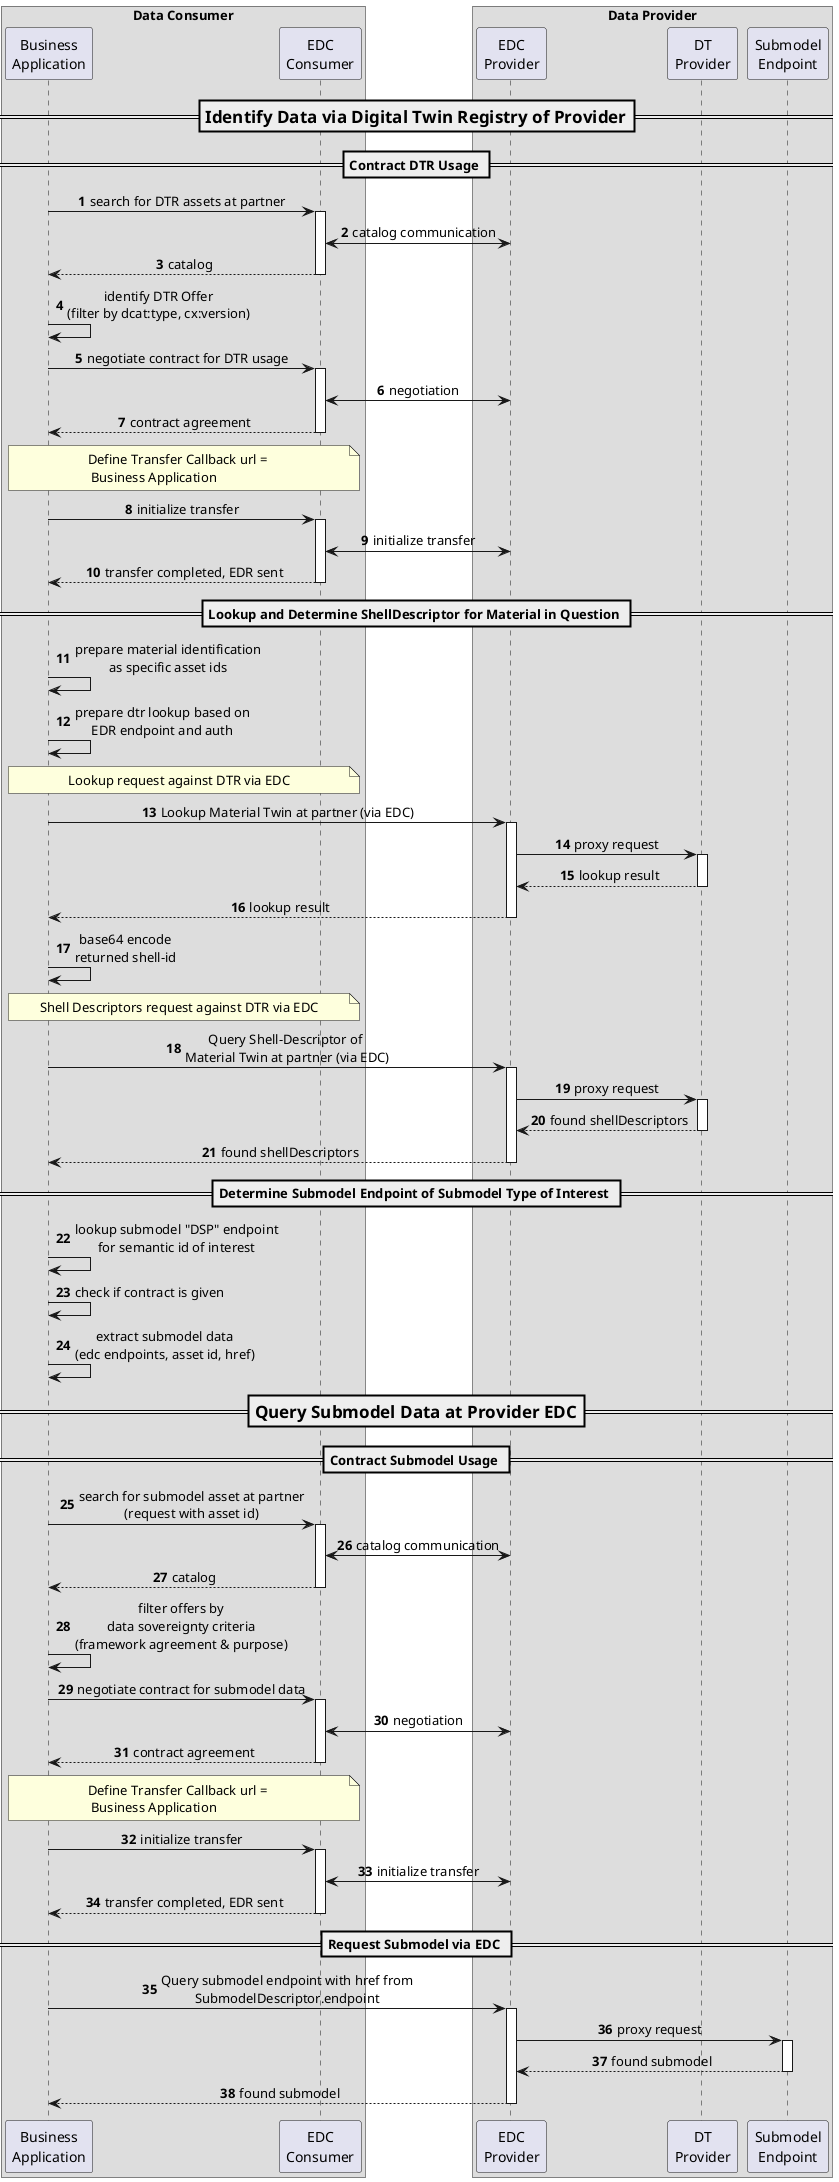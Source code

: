 @startuml
autonumber
skinparam sequenceMessageAlign center

box "Data Consumer"
participant "Business\nApplication" as app_cons
participant "EDC\nConsumer" as edc_cons
end box

box "Data Provider"
participant "EDC\nProvider" as edc_prov
participant "DT\nProvider" as dtr_prov
participant "Submodel\nEndpoint" as se_prov
end box

=== Identify Data via Digital Twin Registry of Provider ==
== Contract DTR Usage ==
app_cons -> edc_cons: search for DTR assets at partner
activate edc_cons
edc_cons <-> edc_prov: catalog communication
edc_cons --> app_cons: catalog
deactivate edc_cons

app_cons -> app_cons: identify DTR Offer\n(filter by dcat:type, cx:version)

app_cons -> edc_cons: negotiate contract for DTR usage
activate edc_cons
edc_cons <-> edc_prov: negotiation
edc_cons --> app_cons: contract agreement
deactivate edc_cons

note over app_cons, edc_cons: Define Transfer Callback url = \n Business Application
app_cons -> edc_cons: initialize transfer
activate edc_cons
edc_cons <-> edc_prov: initialize transfer
edc_cons --> app_cons: transfer completed, EDR sent
deactivate edc_cons

== Lookup and Determine ShellDescriptor for Material in Question ==
app_cons -> app_cons: prepare material identification\nas specific asset ids
app_cons -> app_cons: prepare dtr lookup based on\nEDR endpoint and auth

note over app_cons, edc_cons: Lookup request against DTR via EDC
app_cons ->  edc_prov: Lookup Material Twin at partner (via EDC)
activate edc_prov
edc_prov -> dtr_prov: proxy request
activate dtr_prov
dtr_prov --> edc_prov: lookup result
deactivate dtr_prov
edc_prov --> app_cons: lookup result
deactivate edc_prov
app_cons -> app_cons: base64 encode\nreturned shell-id

note over app_cons, edc_cons: Shell Descriptors request against DTR via EDC
app_cons ->  edc_prov: Query Shell-Descriptor of \nMaterial Twin at partner (via EDC)
activate edc_prov
edc_prov -> dtr_prov: proxy request
activate dtr_prov
dtr_prov --> edc_prov: found shellDescriptors
deactivate dtr_prov
edc_prov --> app_cons: found shellDescriptors
deactivate edc_prov

== Determine Submodel Endpoint of Submodel Type of Interest ==
app_cons -> app_cons: lookup submodel "DSP" endpoint\nfor semantic id of interest
app_cons -> app_cons: check if contract is given
app_cons -> app_cons: extract submodel data\n(edc endpoints, asset id, href)

=== Query Submodel Data at Provider EDC ==
== Contract Submodel Usage ==
app_cons -> edc_cons: search for submodel asset at partner\n(request with asset id)
activate edc_cons
edc_cons <-> edc_prov: catalog communication
edc_cons --> app_cons: catalog
deactivate edc_cons

app_cons -> app_cons: filter offers by\ndata sovereignty criteria\n(framework agreement & purpose)

app_cons -> edc_cons: negotiate contract for submodel data
activate edc_cons
edc_cons <-> edc_prov: negotiation
edc_cons --> app_cons: contract agreement
deactivate edc_cons

note over app_cons, edc_cons: Define Transfer Callback url = \n Business Application
app_cons -> edc_cons: initialize transfer
activate edc_cons
edc_cons <-> edc_prov: initialize transfer
edc_cons --> app_cons: transfer completed, EDR sent
deactivate edc_cons

== Request Submodel via EDC ==
app_cons ->  edc_prov: Query submodel endpoint with href from\nSubmodelDescriptor.endpoint
activate edc_prov
edc_prov -> se_prov: proxy request
activate se_prov
se_prov --> edc_prov: found submodel
deactivate se_prov
edc_prov --> app_cons: found submodel
deactivate edc_prov

@enduml
